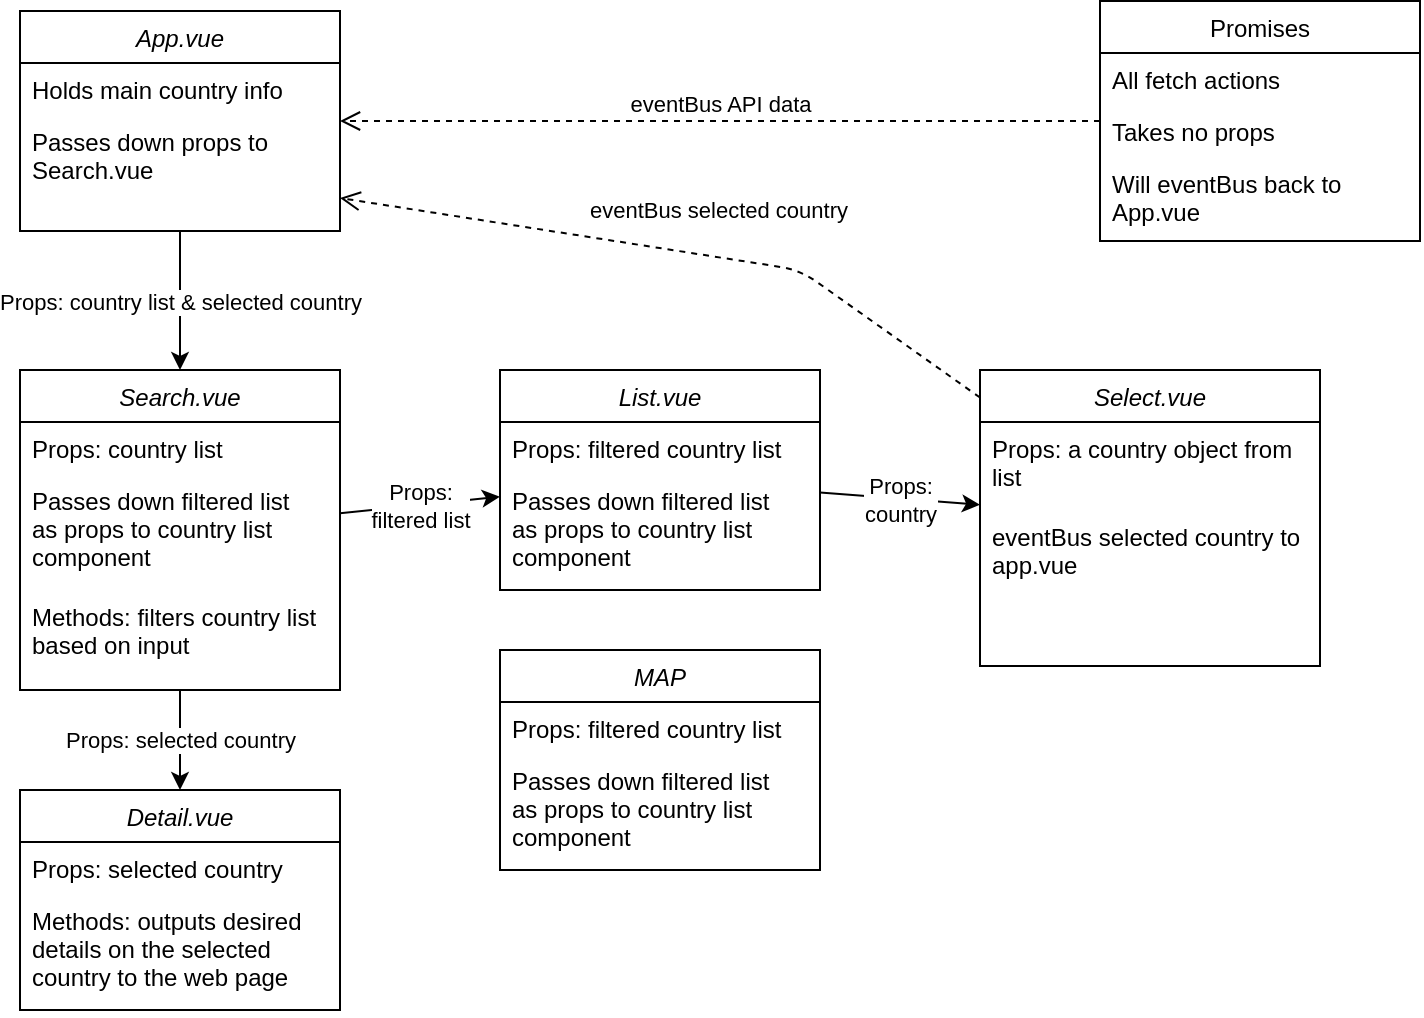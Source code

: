 <mxfile version="13.7.9" type="device"><diagram id="C5RBs43oDa-KdzZeNtuy" name="Page-1"><mxGraphModel dx="1388" dy="754" grid="1" gridSize="10" guides="1" tooltips="1" connect="1" arrows="1" fold="1" page="1" pageScale="1" pageWidth="827" pageHeight="1169" math="0" shadow="0"><root><mxCell id="WIyWlLk6GJQsqaUBKTNV-0"/><mxCell id="WIyWlLk6GJQsqaUBKTNV-1" parent="WIyWlLk6GJQsqaUBKTNV-0"/><mxCell id="zkfFHV4jXpPFQw0GAbJ--17" value="Promises" style="swimlane;fontStyle=0;align=center;verticalAlign=top;childLayout=stackLayout;horizontal=1;startSize=26;horizontalStack=0;resizeParent=1;resizeLast=0;collapsible=1;marginBottom=0;rounded=0;shadow=0;strokeWidth=1;" parent="WIyWlLk6GJQsqaUBKTNV-1" vertex="1"><mxGeometry x="600" y="15.5" width="160" height="120" as="geometry"><mxRectangle x="550" y="140" width="160" height="26" as="alternateBounds"/></mxGeometry></mxCell><mxCell id="zkfFHV4jXpPFQw0GAbJ--18" value="All fetch actions" style="text;align=left;verticalAlign=top;spacingLeft=4;spacingRight=4;overflow=hidden;rotatable=0;points=[[0,0.5],[1,0.5]];portConstraint=eastwest;" parent="zkfFHV4jXpPFQw0GAbJ--17" vertex="1"><mxGeometry y="26" width="160" height="26" as="geometry"/></mxCell><mxCell id="zkfFHV4jXpPFQw0GAbJ--19" value="Takes no props" style="text;align=left;verticalAlign=top;spacingLeft=4;spacingRight=4;overflow=hidden;rotatable=0;points=[[0,0.5],[1,0.5]];portConstraint=eastwest;rounded=0;shadow=0;html=0;" parent="zkfFHV4jXpPFQw0GAbJ--17" vertex="1"><mxGeometry y="52" width="160" height="26" as="geometry"/></mxCell><mxCell id="zkfFHV4jXpPFQw0GAbJ--20" value="Will eventBus back to &#10;App.vue" style="text;align=left;verticalAlign=top;spacingLeft=4;spacingRight=4;overflow=hidden;rotatable=0;points=[[0,0.5],[1,0.5]];portConstraint=eastwest;rounded=0;shadow=0;html=0;" parent="zkfFHV4jXpPFQw0GAbJ--17" vertex="1"><mxGeometry y="78" width="160" height="42" as="geometry"/></mxCell><mxCell id="r4_yZJP243nvZPv99Okp-7" value="Search.vue" style="swimlane;fontStyle=2;align=center;verticalAlign=top;childLayout=stackLayout;horizontal=1;startSize=26;horizontalStack=0;resizeParent=1;resizeLast=0;collapsible=1;marginBottom=0;rounded=0;shadow=0;strokeWidth=1;" vertex="1" parent="WIyWlLk6GJQsqaUBKTNV-1"><mxGeometry x="60" y="200" width="160" height="160" as="geometry"><mxRectangle x="230" y="140" width="160" height="26" as="alternateBounds"/></mxGeometry></mxCell><mxCell id="r4_yZJP243nvZPv99Okp-8" value="Props: country list" style="text;align=left;verticalAlign=top;spacingLeft=4;spacingRight=4;overflow=hidden;rotatable=0;points=[[0,0.5],[1,0.5]];portConstraint=eastwest;" vertex="1" parent="r4_yZJP243nvZPv99Okp-7"><mxGeometry y="26" width="160" height="26" as="geometry"/></mxCell><mxCell id="r4_yZJP243nvZPv99Okp-9" value="Passes down filtered list &#10;as props to country list &#10;component" style="text;align=left;verticalAlign=top;spacingLeft=4;spacingRight=4;overflow=hidden;rotatable=0;points=[[0,0.5],[1,0.5]];portConstraint=eastwest;rounded=0;shadow=0;html=0;" vertex="1" parent="r4_yZJP243nvZPv99Okp-7"><mxGeometry y="52" width="160" height="58" as="geometry"/></mxCell><mxCell id="r4_yZJP243nvZPv99Okp-15" value="Methods: filters country list&#10;based on input" style="text;align=left;verticalAlign=top;spacingLeft=4;spacingRight=4;overflow=hidden;rotatable=0;points=[[0,0.5],[1,0.5]];portConstraint=eastwest;" vertex="1" parent="r4_yZJP243nvZPv99Okp-7"><mxGeometry y="110" width="160" height="40" as="geometry"/></mxCell><mxCell id="zkfFHV4jXpPFQw0GAbJ--0" value="App.vue" style="swimlane;fontStyle=2;align=center;verticalAlign=top;childLayout=stackLayout;horizontal=1;startSize=26;horizontalStack=0;resizeParent=1;resizeLast=0;collapsible=1;marginBottom=0;rounded=0;shadow=0;strokeWidth=1;" parent="WIyWlLk6GJQsqaUBKTNV-1" vertex="1"><mxGeometry x="60" y="20.5" width="160" height="110" as="geometry"><mxRectangle x="230" y="140" width="160" height="26" as="alternateBounds"/></mxGeometry></mxCell><mxCell id="zkfFHV4jXpPFQw0GAbJ--1" value="Holds main country info" style="text;align=left;verticalAlign=top;spacingLeft=4;spacingRight=4;overflow=hidden;rotatable=0;points=[[0,0.5],[1,0.5]];portConstraint=eastwest;" parent="zkfFHV4jXpPFQw0GAbJ--0" vertex="1"><mxGeometry y="26" width="160" height="26" as="geometry"/></mxCell><mxCell id="zkfFHV4jXpPFQw0GAbJ--2" value="Passes down props to &#10;Search.vue" style="text;align=left;verticalAlign=top;spacingLeft=4;spacingRight=4;overflow=hidden;rotatable=0;points=[[0,0.5],[1,0.5]];portConstraint=eastwest;rounded=0;shadow=0;html=0;" parent="zkfFHV4jXpPFQw0GAbJ--0" vertex="1"><mxGeometry y="52" width="160" height="58" as="geometry"/></mxCell><mxCell id="r4_yZJP243nvZPv99Okp-11" value="List.vue" style="swimlane;fontStyle=2;align=center;verticalAlign=top;childLayout=stackLayout;horizontal=1;startSize=26;horizontalStack=0;resizeParent=1;resizeLast=0;collapsible=1;marginBottom=0;rounded=0;shadow=0;strokeWidth=1;" vertex="1" parent="WIyWlLk6GJQsqaUBKTNV-1"><mxGeometry x="300" y="200" width="160" height="110" as="geometry"><mxRectangle x="230" y="140" width="160" height="26" as="alternateBounds"/></mxGeometry></mxCell><mxCell id="r4_yZJP243nvZPv99Okp-12" value="Props: filtered country list" style="text;align=left;verticalAlign=top;spacingLeft=4;spacingRight=4;overflow=hidden;rotatable=0;points=[[0,0.5],[1,0.5]];portConstraint=eastwest;" vertex="1" parent="r4_yZJP243nvZPv99Okp-11"><mxGeometry y="26" width="160" height="26" as="geometry"/></mxCell><mxCell id="r4_yZJP243nvZPv99Okp-13" value="Passes down filtered list &#10;as props to country list &#10;component" style="text;align=left;verticalAlign=top;spacingLeft=4;spacingRight=4;overflow=hidden;rotatable=0;points=[[0,0.5],[1,0.5]];portConstraint=eastwest;rounded=0;shadow=0;html=0;" vertex="1" parent="r4_yZJP243nvZPv99Okp-11"><mxGeometry y="52" width="160" height="58" as="geometry"/></mxCell><mxCell id="r4_yZJP243nvZPv99Okp-16" value="Select.vue" style="swimlane;fontStyle=2;align=center;verticalAlign=top;childLayout=stackLayout;horizontal=1;startSize=26;horizontalStack=0;resizeParent=1;resizeLast=0;collapsible=1;marginBottom=0;rounded=0;shadow=0;strokeWidth=1;" vertex="1" parent="WIyWlLk6GJQsqaUBKTNV-1"><mxGeometry x="540" y="200" width="170" height="148" as="geometry"><mxRectangle x="230" y="140" width="160" height="26" as="alternateBounds"/></mxGeometry></mxCell><mxCell id="r4_yZJP243nvZPv99Okp-17" value="Props: a country object from&#10;list" style="text;align=left;verticalAlign=top;spacingLeft=4;spacingRight=4;overflow=hidden;rotatable=0;points=[[0,0.5],[1,0.5]];portConstraint=eastwest;" vertex="1" parent="r4_yZJP243nvZPv99Okp-16"><mxGeometry y="26" width="170" height="44" as="geometry"/></mxCell><mxCell id="r4_yZJP243nvZPv99Okp-18" value="eventBus selected country to &#10;app.vue" style="text;align=left;verticalAlign=top;spacingLeft=4;spacingRight=4;overflow=hidden;rotatable=0;points=[[0,0.5],[1,0.5]];portConstraint=eastwest;rounded=0;shadow=0;html=0;" vertex="1" parent="r4_yZJP243nvZPv99Okp-16"><mxGeometry y="70" width="170" height="78" as="geometry"/></mxCell><mxCell id="r4_yZJP243nvZPv99Okp-22" value="eventBus selected country" style="html=1;verticalAlign=bottom;endArrow=open;dashed=1;endSize=8;" edge="1" parent="WIyWlLk6GJQsqaUBKTNV-1" source="r4_yZJP243nvZPv99Okp-16" target="zkfFHV4jXpPFQw0GAbJ--2"><mxGeometry x="-0.105" y="-14" relative="1" as="geometry"><mxPoint x="420" y="150" as="sourcePoint"/><mxPoint x="340" y="150" as="targetPoint"/><Array as="points"><mxPoint x="450" y="150"/></Array><mxPoint as="offset"/></mxGeometry></mxCell><mxCell id="r4_yZJP243nvZPv99Okp-23" value="eventBus API data" style="html=1;verticalAlign=bottom;endArrow=open;dashed=1;endSize=8;" edge="1" parent="WIyWlLk6GJQsqaUBKTNV-1" source="zkfFHV4jXpPFQw0GAbJ--17" target="zkfFHV4jXpPFQw0GAbJ--0"><mxGeometry relative="1" as="geometry"><mxPoint x="420" y="150" as="sourcePoint"/><mxPoint x="340" y="150" as="targetPoint"/></mxGeometry></mxCell><mxCell id="r4_yZJP243nvZPv99Okp-24" value="" style="endArrow=classic;html=1;" edge="1" parent="WIyWlLk6GJQsqaUBKTNV-1" source="zkfFHV4jXpPFQw0GAbJ--0" target="r4_yZJP243nvZPv99Okp-7"><mxGeometry relative="1" as="geometry"><mxPoint x="140" y="120" as="sourcePoint"/><mxPoint x="240" y="120" as="targetPoint"/></mxGeometry></mxCell><mxCell id="r4_yZJP243nvZPv99Okp-25" value="Props: country list &amp;amp; selected country" style="edgeLabel;resizable=0;html=1;align=center;verticalAlign=middle;" connectable="0" vertex="1" parent="r4_yZJP243nvZPv99Okp-24"><mxGeometry relative="1" as="geometry"/></mxCell><mxCell id="r4_yZJP243nvZPv99Okp-26" value="" style="endArrow=classic;html=1;" edge="1" parent="WIyWlLk6GJQsqaUBKTNV-1" source="r4_yZJP243nvZPv99Okp-7" target="r4_yZJP243nvZPv99Okp-11"><mxGeometry relative="1" as="geometry"><mxPoint x="270" y="390" as="sourcePoint"/><mxPoint x="370" y="390" as="targetPoint"/></mxGeometry></mxCell><mxCell id="r4_yZJP243nvZPv99Okp-27" value="Props:&lt;br&gt;filtered list" style="edgeLabel;resizable=0;html=1;align=center;verticalAlign=middle;" connectable="0" vertex="1" parent="r4_yZJP243nvZPv99Okp-26"><mxGeometry relative="1" as="geometry"/></mxCell><mxCell id="r4_yZJP243nvZPv99Okp-28" value="" style="endArrow=classic;html=1;" edge="1" parent="WIyWlLk6GJQsqaUBKTNV-1" source="r4_yZJP243nvZPv99Okp-11" target="r4_yZJP243nvZPv99Okp-16"><mxGeometry relative="1" as="geometry"><mxPoint x="500" y="380" as="sourcePoint"/><mxPoint x="600" y="380" as="targetPoint"/></mxGeometry></mxCell><mxCell id="r4_yZJP243nvZPv99Okp-29" value="Props:&lt;br&gt;country" style="edgeLabel;resizable=0;html=1;align=center;verticalAlign=middle;" connectable="0" vertex="1" parent="r4_yZJP243nvZPv99Okp-28"><mxGeometry relative="1" as="geometry"/></mxCell><mxCell id="r4_yZJP243nvZPv99Okp-30" value="Detail.vue" style="swimlane;fontStyle=2;align=center;verticalAlign=top;childLayout=stackLayout;horizontal=1;startSize=26;horizontalStack=0;resizeParent=1;resizeLast=0;collapsible=1;marginBottom=0;rounded=0;shadow=0;strokeWidth=1;" vertex="1" parent="WIyWlLk6GJQsqaUBKTNV-1"><mxGeometry x="60" y="410" width="160" height="110" as="geometry"><mxRectangle x="230" y="140" width="160" height="26" as="alternateBounds"/></mxGeometry></mxCell><mxCell id="r4_yZJP243nvZPv99Okp-31" value="Props: selected country" style="text;align=left;verticalAlign=top;spacingLeft=4;spacingRight=4;overflow=hidden;rotatable=0;points=[[0,0.5],[1,0.5]];portConstraint=eastwest;" vertex="1" parent="r4_yZJP243nvZPv99Okp-30"><mxGeometry y="26" width="160" height="26" as="geometry"/></mxCell><mxCell id="r4_yZJP243nvZPv99Okp-33" value="Methods: outputs desired &#10;details on the selected &#10;country to the web page" style="text;align=left;verticalAlign=top;spacingLeft=4;spacingRight=4;overflow=hidden;rotatable=0;points=[[0,0.5],[1,0.5]];portConstraint=eastwest;" vertex="1" parent="r4_yZJP243nvZPv99Okp-30"><mxGeometry y="52" width="160" height="58" as="geometry"/></mxCell><mxCell id="r4_yZJP243nvZPv99Okp-35" value="" style="endArrow=classic;html=1;" edge="1" parent="WIyWlLk6GJQsqaUBKTNV-1" source="r4_yZJP243nvZPv99Okp-7" target="r4_yZJP243nvZPv99Okp-30"><mxGeometry relative="1" as="geometry"><mxPoint x="230" y="390" as="sourcePoint"/><mxPoint x="330" y="390" as="targetPoint"/></mxGeometry></mxCell><mxCell id="r4_yZJP243nvZPv99Okp-36" value="Props: selected country" style="edgeLabel;resizable=0;html=1;align=center;verticalAlign=middle;" connectable="0" vertex="1" parent="r4_yZJP243nvZPv99Okp-35"><mxGeometry relative="1" as="geometry"/></mxCell><mxCell id="r4_yZJP243nvZPv99Okp-37" value="MAP" style="swimlane;fontStyle=2;align=center;verticalAlign=top;childLayout=stackLayout;horizontal=1;startSize=26;horizontalStack=0;resizeParent=1;resizeLast=0;collapsible=1;marginBottom=0;rounded=0;shadow=0;strokeWidth=1;" vertex="1" parent="WIyWlLk6GJQsqaUBKTNV-1"><mxGeometry x="300" y="340" width="160" height="110" as="geometry"><mxRectangle x="230" y="140" width="160" height="26" as="alternateBounds"/></mxGeometry></mxCell><mxCell id="r4_yZJP243nvZPv99Okp-38" value="Props: filtered country list" style="text;align=left;verticalAlign=top;spacingLeft=4;spacingRight=4;overflow=hidden;rotatable=0;points=[[0,0.5],[1,0.5]];portConstraint=eastwest;" vertex="1" parent="r4_yZJP243nvZPv99Okp-37"><mxGeometry y="26" width="160" height="26" as="geometry"/></mxCell><mxCell id="r4_yZJP243nvZPv99Okp-39" value="Passes down filtered list &#10;as props to country list &#10;component" style="text;align=left;verticalAlign=top;spacingLeft=4;spacingRight=4;overflow=hidden;rotatable=0;points=[[0,0.5],[1,0.5]];portConstraint=eastwest;rounded=0;shadow=0;html=0;" vertex="1" parent="r4_yZJP243nvZPv99Okp-37"><mxGeometry y="52" width="160" height="58" as="geometry"/></mxCell></root></mxGraphModel></diagram></mxfile>